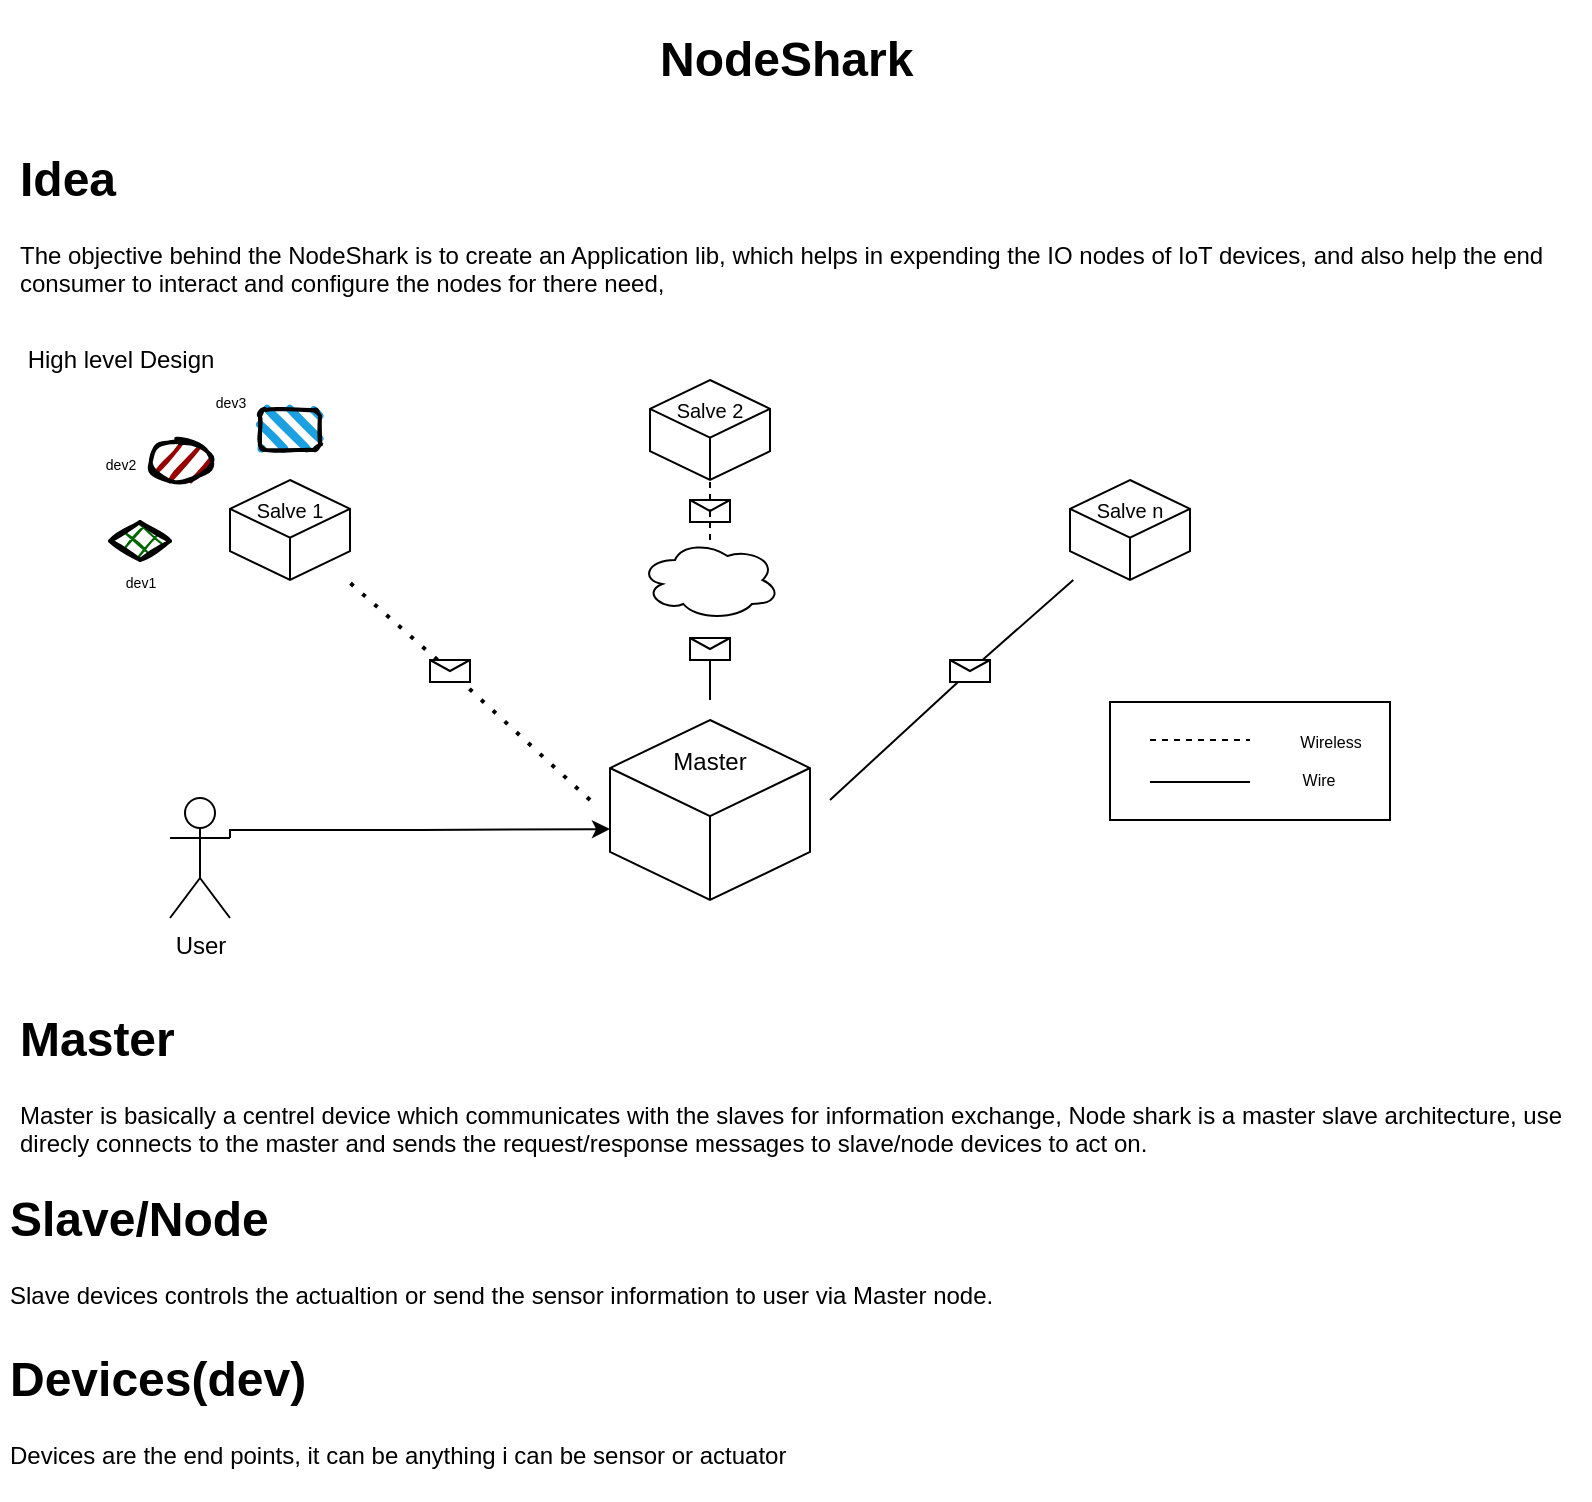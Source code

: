 <mxfile version="14.4.3" type="device"><diagram id="Kn0iQHrQM525vAJxDdHW" name="Page-1"><mxGraphModel dx="1185" dy="693" grid="1" gridSize="10" guides="1" tooltips="1" connect="1" arrows="1" fold="1" page="1" pageScale="1" pageWidth="850" pageHeight="1100" math="0" shadow="0"><root><mxCell id="0"/><mxCell id="1" parent="0"/><mxCell id="1ncYqNetrgBFcalwf-mZ-35" value="" style="rounded=0;whiteSpace=wrap;html=1;" vertex="1" parent="1"><mxGeometry x="590" y="351" width="140" height="59" as="geometry"/></mxCell><mxCell id="1ncYqNetrgBFcalwf-mZ-2" value="&lt;h1&gt;NodeShark&lt;/h1&gt;&lt;p&gt;&lt;br&gt;&lt;/p&gt;" style="text;html=1;strokeColor=none;fillColor=none;spacing=5;spacingTop=-20;whiteSpace=wrap;overflow=hidden;rounded=0;" vertex="1" parent="1"><mxGeometry x="360" y="10" width="140" height="40" as="geometry"/></mxCell><mxCell id="1ncYqNetrgBFcalwf-mZ-4" value="&lt;h1&gt;Idea&lt;/h1&gt;&lt;p&gt;The objective behind the NodeShark is to create an Application lib, which helps in expending the IO nodes of IoT devices, and also help the end consumer to interact and configure the nodes for there need,&amp;nbsp;&lt;/p&gt;" style="text;html=1;strokeColor=none;fillColor=none;spacing=5;spacingTop=-20;whiteSpace=wrap;overflow=hidden;rounded=0;" vertex="1" parent="1"><mxGeometry x="40" y="70" width="790" height="90" as="geometry"/></mxCell><mxCell id="1ncYqNetrgBFcalwf-mZ-5" value="High level Design" style="text;html=1;align=center;verticalAlign=middle;resizable=0;points=[];autosize=1;" vertex="1" parent="1"><mxGeometry x="40" y="170" width="110" height="20" as="geometry"/></mxCell><mxCell id="1ncYqNetrgBFcalwf-mZ-7" value="" style="whiteSpace=wrap;html=1;shape=mxgraph.basic.isocube;isoAngle=15;" vertex="1" parent="1"><mxGeometry x="340" y="360" width="100" height="90" as="geometry"/></mxCell><mxCell id="1ncYqNetrgBFcalwf-mZ-8" value="" style="whiteSpace=wrap;html=1;shape=mxgraph.basic.isocube;isoAngle=15;" vertex="1" parent="1"><mxGeometry x="570" y="240" width="60" height="50" as="geometry"/></mxCell><mxCell id="1ncYqNetrgBFcalwf-mZ-9" value="" style="whiteSpace=wrap;html=1;shape=mxgraph.basic.isocube;isoAngle=15;" vertex="1" parent="1"><mxGeometry x="360" y="190" width="60" height="50" as="geometry"/></mxCell><mxCell id="1ncYqNetrgBFcalwf-mZ-10" value="" style="whiteSpace=wrap;html=1;shape=mxgraph.basic.isocube;isoAngle=15;" vertex="1" parent="1"><mxGeometry x="150" y="240" width="60" height="50" as="geometry"/></mxCell><mxCell id="1ncYqNetrgBFcalwf-mZ-14" value="" style="endArrow=none;dashed=1;html=1;dashPattern=1 3;strokeWidth=2;" edge="1" parent="1" source="1ncYqNetrgBFcalwf-mZ-23" target="1ncYqNetrgBFcalwf-mZ-10"><mxGeometry width="50" height="50" relative="1" as="geometry"><mxPoint x="330" y="400" as="sourcePoint"/><mxPoint x="190" y="300" as="targetPoint"/></mxGeometry></mxCell><mxCell id="1ncYqNetrgBFcalwf-mZ-15" value="" style="endArrow=none;html=1;" edge="1" parent="1" source="1ncYqNetrgBFcalwf-mZ-29" target="1ncYqNetrgBFcalwf-mZ-8"><mxGeometry width="50" height="50" relative="1" as="geometry"><mxPoint x="450" y="400" as="sourcePoint"/><mxPoint x="500" y="350" as="targetPoint"/><Array as="points"/></mxGeometry></mxCell><mxCell id="1ncYqNetrgBFcalwf-mZ-16" value="" style="ellipse;shape=cloud;whiteSpace=wrap;html=1;" vertex="1" parent="1"><mxGeometry x="355" y="270" width="70" height="40" as="geometry"/></mxCell><mxCell id="1ncYqNetrgBFcalwf-mZ-17" value="" style="endArrow=none;html=1;" edge="1" parent="1" source="1ncYqNetrgBFcalwf-mZ-27"><mxGeometry width="50" height="50" relative="1" as="geometry"><mxPoint x="390" y="350" as="sourcePoint"/><mxPoint x="390" y="320" as="targetPoint"/><Array as="points"/></mxGeometry></mxCell><mxCell id="1ncYqNetrgBFcalwf-mZ-18" value="" style="endArrow=none;dashed=1;html=1;entryX=0.5;entryY=1;entryDx=0;entryDy=0;entryPerimeter=0;" edge="1" parent="1" source="1ncYqNetrgBFcalwf-mZ-25" target="1ncYqNetrgBFcalwf-mZ-9"><mxGeometry width="50" height="50" relative="1" as="geometry"><mxPoint x="370" y="260" as="sourcePoint"/><mxPoint x="400" y="250" as="targetPoint"/><Array as="points"/></mxGeometry></mxCell><mxCell id="1ncYqNetrgBFcalwf-mZ-19" value="Master" style="text;html=1;strokeColor=none;fillColor=none;align=center;verticalAlign=middle;whiteSpace=wrap;rounded=0;" vertex="1" parent="1"><mxGeometry x="370" y="371" width="40" height="20" as="geometry"/></mxCell><mxCell id="1ncYqNetrgBFcalwf-mZ-20" value="&lt;font style=&quot;font-size: 10px&quot;&gt;Salve 1&lt;/font&gt;" style="text;html=1;strokeColor=none;fillColor=none;align=center;verticalAlign=middle;whiteSpace=wrap;rounded=0;" vertex="1" parent="1"><mxGeometry x="156.25" y="250" width="47.5" height="10" as="geometry"/></mxCell><mxCell id="1ncYqNetrgBFcalwf-mZ-21" value="&lt;font style=&quot;font-size: 10px&quot;&gt;Salve 2&lt;/font&gt;" style="text;html=1;strokeColor=none;fillColor=none;align=center;verticalAlign=middle;whiteSpace=wrap;rounded=0;" vertex="1" parent="1"><mxGeometry x="366.25" y="200" width="47.5" height="10" as="geometry"/></mxCell><mxCell id="1ncYqNetrgBFcalwf-mZ-22" value="&lt;font style=&quot;font-size: 10px&quot;&gt;Salve n&lt;/font&gt;" style="text;html=1;strokeColor=none;fillColor=none;align=center;verticalAlign=middle;whiteSpace=wrap;rounded=0;" vertex="1" parent="1"><mxGeometry x="581.25" y="250" width="37.5" height="10" as="geometry"/></mxCell><mxCell id="1ncYqNetrgBFcalwf-mZ-23" value="" style="shape=message;html=1;whiteSpace=wrap;html=1;outlineConnect=0;" vertex="1" parent="1"><mxGeometry x="250" y="330" width="20" height="11" as="geometry"/></mxCell><mxCell id="1ncYqNetrgBFcalwf-mZ-24" value="" style="endArrow=none;dashed=1;html=1;dashPattern=1 3;strokeWidth=2;" edge="1" parent="1" target="1ncYqNetrgBFcalwf-mZ-23"><mxGeometry width="50" height="50" relative="1" as="geometry"><mxPoint x="330" y="400" as="sourcePoint"/><mxPoint x="207.778" y="290" as="targetPoint"/></mxGeometry></mxCell><mxCell id="1ncYqNetrgBFcalwf-mZ-25" value="" style="shape=message;html=1;whiteSpace=wrap;html=1;outlineConnect=0;" vertex="1" parent="1"><mxGeometry x="380" y="250" width="20" height="11" as="geometry"/></mxCell><mxCell id="1ncYqNetrgBFcalwf-mZ-26" value="" style="endArrow=none;dashed=1;html=1;entryX=0.5;entryY=1;entryDx=0;entryDy=0;entryPerimeter=0;" edge="1" parent="1" source="1ncYqNetrgBFcalwf-mZ-16" target="1ncYqNetrgBFcalwf-mZ-25"><mxGeometry width="50" height="50" relative="1" as="geometry"><mxPoint x="390" y="270" as="sourcePoint"/><mxPoint x="390" y="240" as="targetPoint"/><Array as="points"><mxPoint x="390" y="250"/></Array></mxGeometry></mxCell><mxCell id="1ncYqNetrgBFcalwf-mZ-27" value="" style="shape=message;html=1;whiteSpace=wrap;html=1;outlineConnect=0;" vertex="1" parent="1"><mxGeometry x="380" y="319" width="20" height="11" as="geometry"/></mxCell><mxCell id="1ncYqNetrgBFcalwf-mZ-28" value="" style="endArrow=none;html=1;" edge="1" parent="1" target="1ncYqNetrgBFcalwf-mZ-27"><mxGeometry width="50" height="50" relative="1" as="geometry"><mxPoint x="390" y="350" as="sourcePoint"/><mxPoint x="390" y="320" as="targetPoint"/><Array as="points"><mxPoint x="390" y="330"/></Array></mxGeometry></mxCell><mxCell id="1ncYqNetrgBFcalwf-mZ-29" value="" style="shape=message;html=1;whiteSpace=wrap;html=1;outlineConnect=0;" vertex="1" parent="1"><mxGeometry x="510" y="330" width="20" height="11" as="geometry"/></mxCell><mxCell id="1ncYqNetrgBFcalwf-mZ-30" value="" style="endArrow=none;html=1;" edge="1" parent="1" target="1ncYqNetrgBFcalwf-mZ-29"><mxGeometry width="50" height="50" relative="1" as="geometry"><mxPoint x="450" y="400" as="sourcePoint"/><mxPoint x="572.222" y="290" as="targetPoint"/><Array as="points"/></mxGeometry></mxCell><mxCell id="1ncYqNetrgBFcalwf-mZ-31" value="" style="endArrow=none;dashed=1;html=1;" edge="1" parent="1"><mxGeometry width="50" height="50" relative="1" as="geometry"><mxPoint x="610" y="370" as="sourcePoint"/><mxPoint x="660" y="370" as="targetPoint"/></mxGeometry></mxCell><mxCell id="1ncYqNetrgBFcalwf-mZ-32" value="" style="endArrow=none;html=1;" edge="1" parent="1"><mxGeometry width="50" height="50" relative="1" as="geometry"><mxPoint x="610" y="391" as="sourcePoint"/><mxPoint x="660" y="391" as="targetPoint"/></mxGeometry></mxCell><mxCell id="1ncYqNetrgBFcalwf-mZ-33" value="&lt;font style=&quot;font-size: 8px&quot;&gt;Wireless&lt;/font&gt;" style="text;html=1;align=center;verticalAlign=middle;resizable=0;points=[];autosize=1;" vertex="1" parent="1"><mxGeometry x="675" y="360" width="50" height="20" as="geometry"/></mxCell><mxCell id="1ncYqNetrgBFcalwf-mZ-34" value="&lt;font style=&quot;font-size: 8px&quot;&gt;Wire&lt;/font&gt;" style="text;html=1;align=center;verticalAlign=middle;resizable=0;points=[];autosize=1;" vertex="1" parent="1"><mxGeometry x="679" y="379" width="30" height="20" as="geometry"/></mxCell><mxCell id="1ncYqNetrgBFcalwf-mZ-36" value="" style="rhombus;whiteSpace=wrap;html=1;strokeWidth=2;fillWeight=-1;hachureGap=8;fillStyle=cross-hatch;fillColor=#006600;sketch=1;" vertex="1" parent="1"><mxGeometry x="90" y="261" width="30" height="19" as="geometry"/></mxCell><mxCell id="1ncYqNetrgBFcalwf-mZ-37" value="" style="ellipse;whiteSpace=wrap;html=1;strokeWidth=2;fillWeight=2;hachureGap=8;fillColor=#990000;fillStyle=dots;sketch=1;" vertex="1" parent="1"><mxGeometry x="110" y="221" width="30" height="19" as="geometry"/></mxCell><mxCell id="1ncYqNetrgBFcalwf-mZ-38" value="" style="rounded=1;whiteSpace=wrap;html=1;strokeWidth=2;fillWeight=4;hachureGap=8;hachureAngle=45;fillColor=#1ba1e2;sketch=1;" vertex="1" parent="1"><mxGeometry x="165" y="205" width="30" height="20" as="geometry"/></mxCell><mxCell id="1ncYqNetrgBFcalwf-mZ-41" value="&lt;font style=&quot;font-size: 7px&quot;&gt;dev1&lt;/font&gt;" style="text;html=1;align=center;verticalAlign=middle;resizable=0;points=[];autosize=1;" vertex="1" parent="1"><mxGeometry x="90" y="280" width="30" height="20" as="geometry"/></mxCell><mxCell id="1ncYqNetrgBFcalwf-mZ-42" value="&lt;font style=&quot;font-size: 7px&quot;&gt;dev2&lt;/font&gt;" style="text;html=1;align=center;verticalAlign=middle;resizable=0;points=[];autosize=1;" vertex="1" parent="1"><mxGeometry x="80" y="220.5" width="30" height="20" as="geometry"/></mxCell><mxCell id="1ncYqNetrgBFcalwf-mZ-43" value="&lt;font style=&quot;font-size: 7px&quot;&gt;dev3&lt;/font&gt;" style="text;html=1;align=center;verticalAlign=middle;resizable=0;points=[];autosize=1;" vertex="1" parent="1"><mxGeometry x="135" y="190" width="30" height="20" as="geometry"/></mxCell><mxCell id="1ncYqNetrgBFcalwf-mZ-45" value="&lt;h1&gt;Master&lt;/h1&gt;&lt;p&gt;Master is basically a centrel device which communicates with the slaves for information exchange, Node shark is a master slave architecture, use direcly connects to the master and sends the request/response messages to slave/node devices to act on.&lt;/p&gt;" style="text;html=1;strokeColor=none;fillColor=none;spacing=5;spacingTop=-20;whiteSpace=wrap;overflow=hidden;rounded=0;" vertex="1" parent="1"><mxGeometry x="40" y="500" width="780" height="80" as="geometry"/></mxCell><mxCell id="1ncYqNetrgBFcalwf-mZ-47" style="edgeStyle=orthogonalEdgeStyle;rounded=0;orthogonalLoop=1;jettySize=auto;html=1;exitX=1;exitY=0.333;exitDx=0;exitDy=0;exitPerimeter=0;entryX=0;entryY=0.606;entryDx=0;entryDy=0;entryPerimeter=0;" edge="1" parent="1" source="1ncYqNetrgBFcalwf-mZ-46" target="1ncYqNetrgBFcalwf-mZ-7"><mxGeometry relative="1" as="geometry"><Array as="points"><mxPoint x="150" y="415"/><mxPoint x="245" y="415"/></Array></mxGeometry></mxCell><mxCell id="1ncYqNetrgBFcalwf-mZ-46" value="User" style="shape=umlActor;verticalLabelPosition=bottom;verticalAlign=top;html=1;outlineConnect=0;" vertex="1" parent="1"><mxGeometry x="120" y="399" width="30" height="60" as="geometry"/></mxCell><mxCell id="1ncYqNetrgBFcalwf-mZ-50" value="&lt;h1&gt;Slave/Node&lt;/h1&gt;&lt;p&gt;Slave devices controls the actualtion or send the sensor information to user via Master node.&lt;/p&gt;" style="text;html=1;strokeColor=none;fillColor=none;spacing=5;spacingTop=-20;whiteSpace=wrap;overflow=hidden;rounded=0;" vertex="1" parent="1"><mxGeometry x="35" y="590" width="780" height="80" as="geometry"/></mxCell><mxCell id="1ncYqNetrgBFcalwf-mZ-51" value="&lt;h1&gt;Devices(dev)&lt;/h1&gt;&lt;p&gt;Devices are the end points, it can be anything i can be sensor or actuator&lt;/p&gt;" style="text;html=1;strokeColor=none;fillColor=none;spacing=5;spacingTop=-20;whiteSpace=wrap;overflow=hidden;rounded=0;" vertex="1" parent="1"><mxGeometry x="35" y="670" width="780" height="80" as="geometry"/></mxCell></root></mxGraphModel></diagram></mxfile>